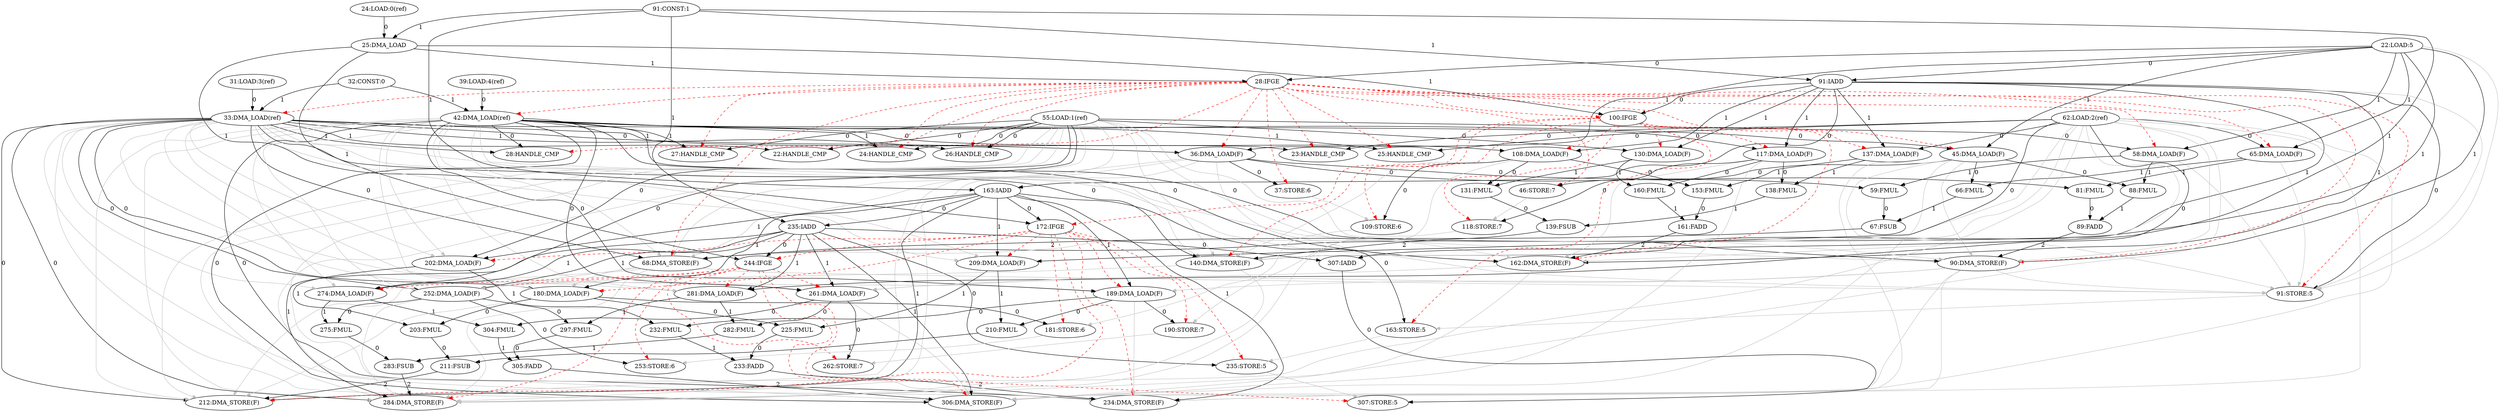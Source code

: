digraph depgraph {
"91:IADD" -> "91:STORE:5"[label=0];
"22:LOAD:5" -> "91:STORE:5"[color=gray];
"28:IFGE" -> "91:STORE:5"[color=red,style=dashed];
"36:DMA_LOAD(F)" -> "91:STORE:5"[color=gray];
"45:DMA_LOAD(F)" -> "91:STORE:5"[color=gray];
"58:DMA_LOAD(F)" -> "91:STORE:5"[color=gray];
"65:DMA_LOAD(F)" -> "91:STORE:5"[color=gray];
"68:DMA_STORE(F)" -> "91:STORE:5"[color=gray];
"90:DMA_STORE(F)" -> "91:STORE:5"[color=gray];
"91:IADD" -> "91:STORE:5"[color=gray];
"22:LOAD:5" -> "28:IFGE"[label=0];
"25:DMA_LOAD" -> "28:IFGE"[label=1];
"33:DMA_LOAD(ref)" -> "36:DMA_LOAD(F)"[label=0];
"22:LOAD:5" -> "36:DMA_LOAD(F)"[label=1];
"28:IFGE" -> "36:DMA_LOAD(F)"[color=red,style=dashed];
"42:DMA_LOAD(ref)" -> "45:DMA_LOAD(F)"[label=0];
"22:LOAD:5" -> "45:DMA_LOAD(F)"[label=1];
"28:IFGE" -> "45:DMA_LOAD(F)"[color=red,style=dashed];
"55:LOAD:1(ref)" -> "58:DMA_LOAD(F)"[label=0];
"22:LOAD:5" -> "58:DMA_LOAD(F)"[label=1];
"28:IFGE" -> "58:DMA_LOAD(F)"[color=red,style=dashed];
"62:LOAD:2(ref)" -> "65:DMA_LOAD(F)"[label=0];
"22:LOAD:5" -> "65:DMA_LOAD(F)"[label=1];
"28:IFGE" -> "65:DMA_LOAD(F)"[color=red,style=dashed];
"33:DMA_LOAD(ref)" -> "68:DMA_STORE(F)"[label=0];
"22:LOAD:5" -> "68:DMA_STORE(F)"[label=1];
"67:FSUB" -> "68:DMA_STORE(F)"[label=2];
"28:IFGE" -> "68:DMA_STORE(F)"[color=red,style=dashed];
"36:DMA_LOAD(F)" -> "68:DMA_STORE(F)"[color=gray];
"42:DMA_LOAD(ref)" -> "68:DMA_STORE(F)"[color=gray];
"55:LOAD:1(ref)" -> "68:DMA_STORE(F)"[color=gray];
"62:LOAD:2(ref)" -> "68:DMA_STORE(F)"[color=gray];
"42:DMA_LOAD(ref)" -> "90:DMA_STORE(F)"[label=0];
"22:LOAD:5" -> "90:DMA_STORE(F)"[label=1];
"89:FADD" -> "90:DMA_STORE(F)"[label=2];
"28:IFGE" -> "90:DMA_STORE(F)"[color=red,style=dashed];
"33:DMA_LOAD(ref)" -> "90:DMA_STORE(F)"[color=gray];
"45:DMA_LOAD(F)" -> "90:DMA_STORE(F)"[color=gray];
"55:LOAD:1(ref)" -> "90:DMA_STORE(F)"[color=gray];
"62:LOAD:2(ref)" -> "90:DMA_STORE(F)"[color=gray];
"22:LOAD:5" -> "91:IADD"[label=0];
"91:CONST:1" -> "91:IADD"[label=1];
"24:LOAD:0(ref)" -> "25:DMA_LOAD"[label=0];
"91:CONST:1" -> "25:DMA_LOAD"[label=1];
"91:IADD" -> "100:IFGE"[label=0];
"25:DMA_LOAD" -> "100:IFGE"[label=1];
"28:IFGE" -> "100:IFGE"[color=red,style=dashed];
"163:IADD" -> "172:IFGE"[label=0];
"25:DMA_LOAD" -> "172:IFGE"[label=1];
"100:IFGE" -> "172:IFGE"[color=red,style=dashed];
"235:IADD" -> "244:IFGE"[label=0];
"25:DMA_LOAD" -> "244:IFGE"[label=1];
"172:IFGE" -> "244:IFGE"[color=red,style=dashed];
"31:LOAD:3(ref)" -> "33:DMA_LOAD(ref)"[label=0];
"32:CONST:0" -> "33:DMA_LOAD(ref)"[label=1];
"28:IFGE" -> "33:DMA_LOAD(ref)"[color=red,style=dashed];
"36:DMA_LOAD(F)" -> "37:STORE:6"[label=0];
"28:IFGE" -> "37:STORE:6"[color=red,style=dashed];
"39:LOAD:4(ref)" -> "42:DMA_LOAD(ref)"[label=0];
"32:CONST:0" -> "42:DMA_LOAD(ref)"[label=1];
"28:IFGE" -> "42:DMA_LOAD(ref)"[color=red,style=dashed];
"45:DMA_LOAD(F)" -> "46:STORE:7"[label=0];
"28:IFGE" -> "46:STORE:7"[color=red,style=dashed];
"42:DMA_LOAD(ref)" -> "162:DMA_STORE(F)"[label=0];
"91:IADD" -> "162:DMA_STORE(F)"[label=1];
"161:FADD" -> "162:DMA_STORE(F)"[label=2];
"33:DMA_LOAD(ref)" -> "162:DMA_STORE(F)"[color=gray];
"55:LOAD:1(ref)" -> "162:DMA_STORE(F)"[color=gray];
"62:LOAD:2(ref)" -> "162:DMA_STORE(F)"[color=gray];
"100:IFGE" -> "162:DMA_STORE(F)"[color=red,style=dashed];
"117:DMA_LOAD(F)" -> "162:DMA_STORE(F)"[color=gray];
"42:DMA_LOAD(ref)" -> "189:DMA_LOAD(F)"[label=0];
"163:IADD" -> "189:DMA_LOAD(F)"[label=1];
"33:DMA_LOAD(ref)" -> "189:DMA_LOAD(F)"[color=gray];
"90:DMA_STORE(F)" -> "189:DMA_LOAD(F)"[color=gray];
"172:IFGE" -> "189:DMA_LOAD(F)"[color=red,style=dashed];
"55:LOAD:1(ref)" -> "202:DMA_LOAD(F)"[label=0];
"163:IADD" -> "202:DMA_LOAD(F)"[label=1];
"33:DMA_LOAD(ref)" -> "202:DMA_LOAD(F)"[color=gray];
"42:DMA_LOAD(ref)" -> "202:DMA_LOAD(F)"[color=gray];
"172:IFGE" -> "202:DMA_LOAD(F)"[color=red,style=dashed];
"62:LOAD:2(ref)" -> "209:DMA_LOAD(F)"[label=0];
"163:IADD" -> "209:DMA_LOAD(F)"[label=1];
"33:DMA_LOAD(ref)" -> "209:DMA_LOAD(F)"[color=gray];
"42:DMA_LOAD(ref)" -> "209:DMA_LOAD(F)"[color=gray];
"172:IFGE" -> "209:DMA_LOAD(F)"[color=red,style=dashed];
"42:DMA_LOAD(ref)" -> "234:DMA_STORE(F)"[label=0];
"163:IADD" -> "234:DMA_STORE(F)"[label=1];
"233:FADD" -> "234:DMA_STORE(F)"[label=2];
"33:DMA_LOAD(ref)" -> "234:DMA_STORE(F)"[color=gray];
"45:DMA_LOAD(F)" -> "234:DMA_STORE(F)"[color=gray];
"55:LOAD:1(ref)" -> "234:DMA_STORE(F)"[color=gray];
"62:LOAD:2(ref)" -> "234:DMA_STORE(F)"[color=gray];
"90:DMA_STORE(F)" -> "234:DMA_STORE(F)"[color=gray];
"172:IFGE" -> "234:DMA_STORE(F)"[color=red,style=dashed];
"189:DMA_LOAD(F)" -> "234:DMA_STORE(F)"[color=gray];
"42:DMA_LOAD(ref)" -> "261:DMA_LOAD(F)"[label=0];
"235:IADD" -> "261:DMA_LOAD(F)"[label=1];
"33:DMA_LOAD(ref)" -> "261:DMA_LOAD(F)"[color=gray];
"90:DMA_STORE(F)" -> "261:DMA_LOAD(F)"[color=gray];
"162:DMA_STORE(F)" -> "261:DMA_LOAD(F)"[color=gray];
"244:IFGE" -> "261:DMA_LOAD(F)"[color=red,style=dashed];
"55:LOAD:1(ref)" -> "274:DMA_LOAD(F)"[label=0];
"235:IADD" -> "274:DMA_LOAD(F)"[label=1];
"33:DMA_LOAD(ref)" -> "274:DMA_LOAD(F)"[color=gray];
"42:DMA_LOAD(ref)" -> "274:DMA_LOAD(F)"[color=gray];
"244:IFGE" -> "274:DMA_LOAD(F)"[color=red,style=dashed];
"62:LOAD:2(ref)" -> "281:DMA_LOAD(F)"[label=0];
"235:IADD" -> "281:DMA_LOAD(F)"[label=1];
"33:DMA_LOAD(ref)" -> "281:DMA_LOAD(F)"[color=gray];
"42:DMA_LOAD(ref)" -> "281:DMA_LOAD(F)"[color=gray];
"244:IFGE" -> "281:DMA_LOAD(F)"[color=red,style=dashed];
"42:DMA_LOAD(ref)" -> "306:DMA_STORE(F)"[label=0];
"235:IADD" -> "306:DMA_STORE(F)"[label=1];
"305:FADD" -> "306:DMA_STORE(F)"[label=2];
"33:DMA_LOAD(ref)" -> "306:DMA_STORE(F)"[color=gray];
"45:DMA_LOAD(F)" -> "306:DMA_STORE(F)"[color=gray];
"55:LOAD:1(ref)" -> "306:DMA_STORE(F)"[color=gray];
"62:LOAD:2(ref)" -> "306:DMA_STORE(F)"[color=gray];
"90:DMA_STORE(F)" -> "306:DMA_STORE(F)"[color=gray];
"117:DMA_LOAD(F)" -> "306:DMA_STORE(F)"[color=gray];
"162:DMA_STORE(F)" -> "306:DMA_STORE(F)"[color=gray];
"244:IFGE" -> "306:DMA_STORE(F)"[color=red,style=dashed];
"261:DMA_LOAD(F)" -> "306:DMA_STORE(F)"[color=gray];
"33:DMA_LOAD(ref)" -> "108:DMA_LOAD(F)"[label=0];
"91:IADD" -> "108:DMA_LOAD(F)"[label=1];
"100:IFGE" -> "108:DMA_LOAD(F)"[color=red,style=dashed];
"33:DMA_LOAD(ref)" -> "140:DMA_STORE(F)"[label=0];
"91:IADD" -> "140:DMA_STORE(F)"[label=1];
"139:FSUB" -> "140:DMA_STORE(F)"[label=2];
"42:DMA_LOAD(ref)" -> "140:DMA_STORE(F)"[color=gray];
"55:LOAD:1(ref)" -> "140:DMA_STORE(F)"[color=gray];
"62:LOAD:2(ref)" -> "140:DMA_STORE(F)"[color=gray];
"100:IFGE" -> "140:DMA_STORE(F)"[color=red,style=dashed];
"108:DMA_LOAD(F)" -> "140:DMA_STORE(F)"[color=gray];
"33:DMA_LOAD(ref)" -> "180:DMA_LOAD(F)"[label=0];
"163:IADD" -> "180:DMA_LOAD(F)"[label=1];
"42:DMA_LOAD(ref)" -> "180:DMA_LOAD(F)"[color=gray];
"68:DMA_STORE(F)" -> "180:DMA_LOAD(F)"[color=gray];
"172:IFGE" -> "180:DMA_LOAD(F)"[color=red,style=dashed];
"33:DMA_LOAD(ref)" -> "212:DMA_STORE(F)"[label=0];
"163:IADD" -> "212:DMA_STORE(F)"[label=1];
"211:FSUB" -> "212:DMA_STORE(F)"[label=2];
"36:DMA_LOAD(F)" -> "212:DMA_STORE(F)"[color=gray];
"42:DMA_LOAD(ref)" -> "212:DMA_STORE(F)"[color=gray];
"55:LOAD:1(ref)" -> "212:DMA_STORE(F)"[color=gray];
"62:LOAD:2(ref)" -> "212:DMA_STORE(F)"[color=gray];
"68:DMA_STORE(F)" -> "212:DMA_STORE(F)"[color=gray];
"172:IFGE" -> "212:DMA_STORE(F)"[color=red,style=dashed];
"180:DMA_LOAD(F)" -> "212:DMA_STORE(F)"[color=gray];
"33:DMA_LOAD(ref)" -> "252:DMA_LOAD(F)"[label=0];
"235:IADD" -> "252:DMA_LOAD(F)"[label=1];
"42:DMA_LOAD(ref)" -> "252:DMA_LOAD(F)"[color=gray];
"68:DMA_STORE(F)" -> "252:DMA_LOAD(F)"[color=gray];
"140:DMA_STORE(F)" -> "252:DMA_LOAD(F)"[color=gray];
"244:IFGE" -> "252:DMA_LOAD(F)"[color=red,style=dashed];
"33:DMA_LOAD(ref)" -> "284:DMA_STORE(F)"[label=0];
"235:IADD" -> "284:DMA_STORE(F)"[label=1];
"283:FSUB" -> "284:DMA_STORE(F)"[label=2];
"36:DMA_LOAD(F)" -> "284:DMA_STORE(F)"[color=gray];
"42:DMA_LOAD(ref)" -> "284:DMA_STORE(F)"[color=gray];
"55:LOAD:1(ref)" -> "284:DMA_STORE(F)"[color=gray];
"62:LOAD:2(ref)" -> "284:DMA_STORE(F)"[color=gray];
"68:DMA_STORE(F)" -> "284:DMA_STORE(F)"[color=gray];
"108:DMA_LOAD(F)" -> "284:DMA_STORE(F)"[color=gray];
"140:DMA_STORE(F)" -> "284:DMA_STORE(F)"[color=gray];
"244:IFGE" -> "284:DMA_STORE(F)"[color=red,style=dashed];
"252:DMA_LOAD(F)" -> "284:DMA_STORE(F)"[color=gray];
"36:DMA_LOAD(F)" -> "59:FMUL"[label=0];
"58:DMA_LOAD(F)" -> "59:FMUL"[label=1];
"36:DMA_LOAD(F)" -> "81:FMUL"[label=0];
"65:DMA_LOAD(F)" -> "81:FMUL"[label=1];
"108:DMA_LOAD(F)" -> "109:STORE:6"[label=0];
"37:STORE:6" -> "109:STORE:6"[color=gray];
"100:IFGE" -> "109:STORE:6"[color=red,style=dashed];
"42:DMA_LOAD(ref)" -> "117:DMA_LOAD(F)"[label=0];
"91:IADD" -> "117:DMA_LOAD(F)"[label=1];
"100:IFGE" -> "117:DMA_LOAD(F)"[color=red,style=dashed];
"45:DMA_LOAD(F)" -> "66:FMUL"[label=0];
"65:DMA_LOAD(F)" -> "66:FMUL"[label=1];
"45:DMA_LOAD(F)" -> "88:FMUL"[label=0];
"58:DMA_LOAD(F)" -> "88:FMUL"[label=1];
"117:DMA_LOAD(F)" -> "118:STORE:7"[label=0];
"46:STORE:7" -> "118:STORE:7"[color=gray];
"100:IFGE" -> "118:STORE:7"[color=red,style=dashed];
"55:LOAD:1(ref)" -> "130:DMA_LOAD(F)"[label=0];
"91:IADD" -> "130:DMA_LOAD(F)"[label=1];
"100:IFGE" -> "130:DMA_LOAD(F)"[color=red,style=dashed];
"59:FMUL" -> "67:FSUB"[label=0];
"66:FMUL" -> "67:FSUB"[label=1];
"62:LOAD:2(ref)" -> "137:DMA_LOAD(F)"[label=0];
"91:IADD" -> "137:DMA_LOAD(F)"[label=1];
"100:IFGE" -> "137:DMA_LOAD(F)"[color=red,style=dashed];
"81:FMUL" -> "89:FADD"[label=0];
"88:FMUL" -> "89:FADD"[label=1];
"91:IADD" -> "163:IADD"[label=0];
"91:CONST:1" -> "163:IADD"[label=1];
"163:IADD" -> "235:IADD"[label=0];
"91:CONST:1" -> "235:IADD"[label=1];
"235:IADD" -> "307:IADD"[label=0];
"91:CONST:1" -> "307:IADD"[label=1];
"163:IADD" -> "163:STORE:5"[label=0];
"91:STORE:5" -> "163:STORE:5"[color=gray];
"100:IFGE" -> "163:STORE:5"[color=red,style=dashed];
"108:DMA_LOAD(F)" -> "131:FMUL"[label=0];
"130:DMA_LOAD(F)" -> "131:FMUL"[label=1];
"108:DMA_LOAD(F)" -> "153:FMUL"[label=0];
"137:DMA_LOAD(F)" -> "153:FMUL"[label=1];
"180:DMA_LOAD(F)" -> "181:STORE:6"[label=0];
"109:STORE:6" -> "181:STORE:6"[color=gray];
"172:IFGE" -> "181:STORE:6"[color=red,style=dashed];
"117:DMA_LOAD(F)" -> "138:FMUL"[label=0];
"137:DMA_LOAD(F)" -> "138:FMUL"[label=1];
"117:DMA_LOAD(F)" -> "160:FMUL"[label=0];
"130:DMA_LOAD(F)" -> "160:FMUL"[label=1];
"189:DMA_LOAD(F)" -> "190:STORE:7"[label=0];
"118:STORE:7" -> "190:STORE:7"[color=gray];
"172:IFGE" -> "190:STORE:7"[color=red,style=dashed];
"131:FMUL" -> "139:FSUB"[label=0];
"138:FMUL" -> "139:FSUB"[label=1];
"153:FMUL" -> "161:FADD"[label=0];
"160:FMUL" -> "161:FADD"[label=1];
"235:IADD" -> "235:STORE:5"[label=0];
"163:STORE:5" -> "235:STORE:5"[color=gray];
"172:IFGE" -> "235:STORE:5"[color=red,style=dashed];
"180:DMA_LOAD(F)" -> "203:FMUL"[label=0];
"202:DMA_LOAD(F)" -> "203:FMUL"[label=1];
"180:DMA_LOAD(F)" -> "225:FMUL"[label=0];
"209:DMA_LOAD(F)" -> "225:FMUL"[label=1];
"252:DMA_LOAD(F)" -> "253:STORE:6"[label=0];
"181:STORE:6" -> "253:STORE:6"[color=gray];
"244:IFGE" -> "253:STORE:6"[color=red,style=dashed];
"189:DMA_LOAD(F)" -> "210:FMUL"[label=0];
"209:DMA_LOAD(F)" -> "210:FMUL"[label=1];
"189:DMA_LOAD(F)" -> "232:FMUL"[label=0];
"202:DMA_LOAD(F)" -> "232:FMUL"[label=1];
"261:DMA_LOAD(F)" -> "262:STORE:7"[label=0];
"190:STORE:7" -> "262:STORE:7"[color=gray];
"244:IFGE" -> "262:STORE:7"[color=red,style=dashed];
"203:FMUL" -> "211:FSUB"[label=0];
"210:FMUL" -> "211:FSUB"[label=1];
"225:FMUL" -> "233:FADD"[label=0];
"232:FMUL" -> "233:FADD"[label=1];
"307:IADD" -> "307:STORE:5"[label=0];
"235:STORE:5" -> "307:STORE:5"[color=gray];
"244:IFGE" -> "307:STORE:5"[color=red,style=dashed];
"252:DMA_LOAD(F)" -> "275:FMUL"[label=0];
"274:DMA_LOAD(F)" -> "275:FMUL"[label=1];
"252:DMA_LOAD(F)" -> "297:FMUL"[label=0];
"281:DMA_LOAD(F)" -> "297:FMUL"[label=1];
"261:DMA_LOAD(F)" -> "282:FMUL"[label=0];
"281:DMA_LOAD(F)" -> "282:FMUL"[label=1];
"261:DMA_LOAD(F)" -> "304:FMUL"[label=0];
"274:DMA_LOAD(F)" -> "304:FMUL"[label=1];
"275:FMUL" -> "283:FSUB"[label=0];
"282:FMUL" -> "283:FSUB"[label=1];
"297:FMUL" -> "305:FADD"[label=0];
"304:FMUL" -> "305:FADD"[label=1];
"55:LOAD:1(ref)" -> "22:HANDLE_CMP"[label=0];
"33:DMA_LOAD(ref)" -> "22:HANDLE_CMP"[label=1];
"28:IFGE" -> "22:HANDLE_CMP"[color=red,style=dashed];
"62:LOAD:2(ref)" -> "23:HANDLE_CMP"[label=0];
"33:DMA_LOAD(ref)" -> "23:HANDLE_CMP"[label=1];
"28:IFGE" -> "23:HANDLE_CMP"[color=red,style=dashed];
"55:LOAD:1(ref)" -> "24:HANDLE_CMP"[label=0];
"42:DMA_LOAD(ref)" -> "24:HANDLE_CMP"[label=1];
"28:IFGE" -> "24:HANDLE_CMP"[color=red,style=dashed];
"62:LOAD:2(ref)" -> "25:HANDLE_CMP"[label=0];
"42:DMA_LOAD(ref)" -> "25:HANDLE_CMP"[label=1];
"28:IFGE" -> "25:HANDLE_CMP"[color=red,style=dashed];
"55:LOAD:1(ref)" -> "26:HANDLE_CMP"[label=0];
"33:DMA_LOAD(ref)" -> "26:HANDLE_CMP"[label=1];
"28:IFGE" -> "26:HANDLE_CMP"[color=red,style=dashed];
"55:LOAD:1(ref)" -> "27:HANDLE_CMP"[label=0];
"42:DMA_LOAD(ref)" -> "27:HANDLE_CMP"[label=1];
"28:IFGE" -> "27:HANDLE_CMP"[color=red,style=dashed];
"42:DMA_LOAD(ref)" -> "28:HANDLE_CMP"[label=0];
"33:DMA_LOAD(ref)" -> "28:HANDLE_CMP"[label=1];
"28:IFGE" -> "28:HANDLE_CMP"[color=red,style=dashed];
}